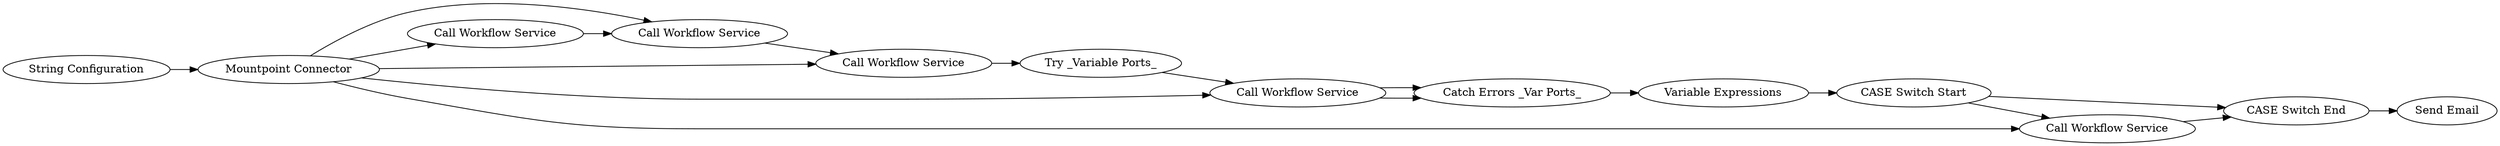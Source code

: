digraph {
	9 [label="Mountpoint Connector"]
	10 [label="Call Workflow Service"]
	12 [label="Call Workflow Service"]
	18 [label="Call Workflow Service"]
	25 [label="Send Email"]
	175 [label="Catch Errors _Var Ports_"]
	177 [label="Variable Expressions"]
	178 [label="CASE Switch Start"]
	179 [label="CASE Switch End"]
	180 [label="Call Workflow Service"]
	182 [label="Try _Variable Ports_"]
	196 [label="Call Workflow Service"]
	201 [label="String Configuration"]
	9 -> 10
	9 -> 12
	9 -> 196
	9 -> 18
	9 -> 180
	10 -> 12
	12 -> 196
	18 -> 175
	18 -> 175
	175 -> 177
	177 -> 178
	178 -> 179
	178 -> 180
	179 -> 25
	180 -> 179
	182 -> 18
	196 -> 182
	201 -> 9
	rankdir=LR
}
